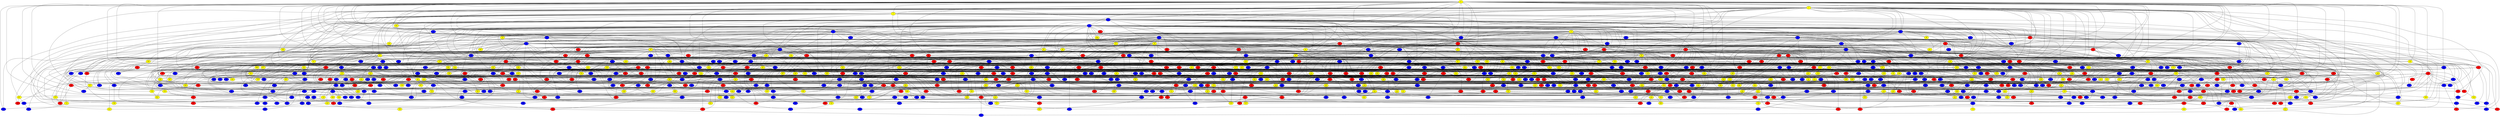 graph {
0 [style = filled fillcolor = yellow];
1 [style = filled fillcolor = yellow];
2 [style = filled fillcolor = yellow];
3 [style = filled fillcolor = blue];
4 [style = filled fillcolor = blue];
5 [style = filled fillcolor = blue];
6 [style = filled fillcolor = yellow];
7 [style = filled fillcolor = blue];
8 [style = filled fillcolor = blue];
9 [style = filled fillcolor = blue];
10 [style = filled fillcolor = yellow];
11 [style = filled fillcolor = blue];
12 [style = filled fillcolor = blue];
13 [style = filled fillcolor = red];
14 [style = filled fillcolor = blue];
15 [style = filled fillcolor = blue];
16 [style = filled fillcolor = yellow];
17 [style = filled fillcolor = yellow];
18 [style = filled fillcolor = blue];
19 [style = filled fillcolor = red];
20 [style = filled fillcolor = blue];
21 [style = filled fillcolor = blue];
22 [style = filled fillcolor = yellow];
23 [style = filled fillcolor = blue];
24 [style = filled fillcolor = red];
25 [style = filled fillcolor = red];
26 [style = filled fillcolor = yellow];
27 [style = filled fillcolor = red];
28 [style = filled fillcolor = yellow];
29 [style = filled fillcolor = yellow];
30 [style = filled fillcolor = blue];
31 [style = filled fillcolor = yellow];
32 [style = filled fillcolor = red];
33 [style = filled fillcolor = red];
34 [style = filled fillcolor = red];
35 [style = filled fillcolor = yellow];
36 [style = filled fillcolor = yellow];
37 [style = filled fillcolor = blue];
38 [style = filled fillcolor = yellow];
39 [style = filled fillcolor = red];
40 [style = filled fillcolor = red];
41 [style = filled fillcolor = red];
42 [style = filled fillcolor = yellow];
43 [style = filled fillcolor = yellow];
44 [style = filled fillcolor = yellow];
45 [style = filled fillcolor = red];
46 [style = filled fillcolor = blue];
47 [style = filled fillcolor = blue];
48 [style = filled fillcolor = yellow];
49 [style = filled fillcolor = blue];
50 [style = filled fillcolor = red];
51 [style = filled fillcolor = yellow];
52 [style = filled fillcolor = blue];
53 [style = filled fillcolor = blue];
54 [style = filled fillcolor = red];
55 [style = filled fillcolor = blue];
56 [style = filled fillcolor = red];
57 [style = filled fillcolor = red];
58 [style = filled fillcolor = yellow];
59 [style = filled fillcolor = blue];
60 [style = filled fillcolor = blue];
61 [style = filled fillcolor = blue];
62 [style = filled fillcolor = blue];
63 [style = filled fillcolor = blue];
64 [style = filled fillcolor = red];
65 [style = filled fillcolor = blue];
66 [style = filled fillcolor = blue];
67 [style = filled fillcolor = red];
68 [style = filled fillcolor = red];
69 [style = filled fillcolor = blue];
70 [style = filled fillcolor = blue];
71 [style = filled fillcolor = red];
72 [style = filled fillcolor = yellow];
73 [style = filled fillcolor = blue];
74 [style = filled fillcolor = blue];
75 [style = filled fillcolor = blue];
76 [style = filled fillcolor = blue];
77 [style = filled fillcolor = red];
78 [style = filled fillcolor = red];
79 [style = filled fillcolor = yellow];
80 [style = filled fillcolor = red];
81 [style = filled fillcolor = yellow];
82 [style = filled fillcolor = yellow];
83 [style = filled fillcolor = yellow];
84 [style = filled fillcolor = yellow];
85 [style = filled fillcolor = red];
86 [style = filled fillcolor = yellow];
87 [style = filled fillcolor = red];
88 [style = filled fillcolor = blue];
89 [style = filled fillcolor = blue];
90 [style = filled fillcolor = blue];
91 [style = filled fillcolor = yellow];
92 [style = filled fillcolor = blue];
93 [style = filled fillcolor = yellow];
94 [style = filled fillcolor = yellow];
95 [style = filled fillcolor = yellow];
96 [style = filled fillcolor = blue];
97 [style = filled fillcolor = blue];
98 [style = filled fillcolor = red];
99 [style = filled fillcolor = blue];
100 [style = filled fillcolor = blue];
101 [style = filled fillcolor = yellow];
102 [style = filled fillcolor = yellow];
103 [style = filled fillcolor = blue];
104 [style = filled fillcolor = red];
105 [style = filled fillcolor = blue];
106 [style = filled fillcolor = yellow];
107 [style = filled fillcolor = red];
108 [style = filled fillcolor = yellow];
109 [style = filled fillcolor = blue];
110 [style = filled fillcolor = red];
111 [style = filled fillcolor = blue];
112 [style = filled fillcolor = blue];
113 [style = filled fillcolor = red];
114 [style = filled fillcolor = red];
115 [style = filled fillcolor = red];
116 [style = filled fillcolor = red];
117 [style = filled fillcolor = red];
118 [style = filled fillcolor = red];
119 [style = filled fillcolor = blue];
120 [style = filled fillcolor = yellow];
121 [style = filled fillcolor = blue];
122 [style = filled fillcolor = red];
123 [style = filled fillcolor = yellow];
124 [style = filled fillcolor = red];
125 [style = filled fillcolor = blue];
126 [style = filled fillcolor = blue];
127 [style = filled fillcolor = blue];
128 [style = filled fillcolor = red];
129 [style = filled fillcolor = yellow];
130 [style = filled fillcolor = yellow];
131 [style = filled fillcolor = yellow];
132 [style = filled fillcolor = red];
133 [style = filled fillcolor = blue];
134 [style = filled fillcolor = yellow];
135 [style = filled fillcolor = blue];
136 [style = filled fillcolor = blue];
137 [style = filled fillcolor = blue];
138 [style = filled fillcolor = blue];
139 [style = filled fillcolor = blue];
140 [style = filled fillcolor = red];
141 [style = filled fillcolor = blue];
142 [style = filled fillcolor = blue];
143 [style = filled fillcolor = red];
144 [style = filled fillcolor = blue];
145 [style = filled fillcolor = red];
146 [style = filled fillcolor = red];
147 [style = filled fillcolor = blue];
148 [style = filled fillcolor = red];
149 [style = filled fillcolor = red];
150 [style = filled fillcolor = yellow];
151 [style = filled fillcolor = blue];
152 [style = filled fillcolor = blue];
153 [style = filled fillcolor = blue];
154 [style = filled fillcolor = red];
155 [style = filled fillcolor = blue];
156 [style = filled fillcolor = yellow];
157 [style = filled fillcolor = red];
158 [style = filled fillcolor = yellow];
159 [style = filled fillcolor = blue];
160 [style = filled fillcolor = blue];
161 [style = filled fillcolor = blue];
162 [style = filled fillcolor = yellow];
163 [style = filled fillcolor = red];
164 [style = filled fillcolor = blue];
165 [style = filled fillcolor = yellow];
166 [style = filled fillcolor = blue];
167 [style = filled fillcolor = blue];
168 [style = filled fillcolor = red];
169 [style = filled fillcolor = yellow];
170 [style = filled fillcolor = blue];
171 [style = filled fillcolor = red];
172 [style = filled fillcolor = yellow];
173 [style = filled fillcolor = red];
174 [style = filled fillcolor = blue];
175 [style = filled fillcolor = red];
176 [style = filled fillcolor = yellow];
177 [style = filled fillcolor = yellow];
178 [style = filled fillcolor = red];
179 [style = filled fillcolor = red];
180 [style = filled fillcolor = red];
181 [style = filled fillcolor = red];
182 [style = filled fillcolor = red];
183 [style = filled fillcolor = blue];
184 [style = filled fillcolor = blue];
185 [style = filled fillcolor = red];
186 [style = filled fillcolor = yellow];
187 [style = filled fillcolor = red];
188 [style = filled fillcolor = blue];
189 [style = filled fillcolor = blue];
190 [style = filled fillcolor = yellow];
191 [style = filled fillcolor = yellow];
192 [style = filled fillcolor = blue];
193 [style = filled fillcolor = red];
194 [style = filled fillcolor = red];
195 [style = filled fillcolor = red];
196 [style = filled fillcolor = blue];
197 [style = filled fillcolor = yellow];
198 [style = filled fillcolor = yellow];
199 [style = filled fillcolor = red];
200 [style = filled fillcolor = blue];
201 [style = filled fillcolor = blue];
202 [style = filled fillcolor = blue];
203 [style = filled fillcolor = yellow];
204 [style = filled fillcolor = yellow];
205 [style = filled fillcolor = red];
206 [style = filled fillcolor = yellow];
207 [style = filled fillcolor = yellow];
208 [style = filled fillcolor = red];
209 [style = filled fillcolor = blue];
210 [style = filled fillcolor = blue];
211 [style = filled fillcolor = red];
212 [style = filled fillcolor = blue];
213 [style = filled fillcolor = yellow];
214 [style = filled fillcolor = blue];
215 [style = filled fillcolor = blue];
216 [style = filled fillcolor = blue];
217 [style = filled fillcolor = red];
218 [style = filled fillcolor = yellow];
219 [style = filled fillcolor = red];
220 [style = filled fillcolor = blue];
221 [style = filled fillcolor = red];
222 [style = filled fillcolor = red];
223 [style = filled fillcolor = yellow];
224 [style = filled fillcolor = blue];
225 [style = filled fillcolor = red];
226 [style = filled fillcolor = blue];
227 [style = filled fillcolor = yellow];
228 [style = filled fillcolor = blue];
229 [style = filled fillcolor = yellow];
230 [style = filled fillcolor = red];
231 [style = filled fillcolor = yellow];
232 [style = filled fillcolor = red];
233 [style = filled fillcolor = blue];
234 [style = filled fillcolor = yellow];
235 [style = filled fillcolor = blue];
236 [style = filled fillcolor = blue];
237 [style = filled fillcolor = red];
238 [style = filled fillcolor = red];
239 [style = filled fillcolor = blue];
240 [style = filled fillcolor = red];
241 [style = filled fillcolor = blue];
242 [style = filled fillcolor = yellow];
243 [style = filled fillcolor = red];
244 [style = filled fillcolor = red];
245 [style = filled fillcolor = blue];
246 [style = filled fillcolor = blue];
247 [style = filled fillcolor = blue];
248 [style = filled fillcolor = red];
249 [style = filled fillcolor = blue];
250 [style = filled fillcolor = blue];
251 [style = filled fillcolor = blue];
252 [style = filled fillcolor = red];
253 [style = filled fillcolor = yellow];
254 [style = filled fillcolor = blue];
255 [style = filled fillcolor = yellow];
256 [style = filled fillcolor = red];
257 [style = filled fillcolor = blue];
258 [style = filled fillcolor = red];
259 [style = filled fillcolor = blue];
260 [style = filled fillcolor = yellow];
261 [style = filled fillcolor = blue];
262 [style = filled fillcolor = red];
263 [style = filled fillcolor = red];
264 [style = filled fillcolor = yellow];
265 [style = filled fillcolor = blue];
266 [style = filled fillcolor = yellow];
267 [style = filled fillcolor = red];
268 [style = filled fillcolor = blue];
269 [style = filled fillcolor = blue];
270 [style = filled fillcolor = yellow];
271 [style = filled fillcolor = blue];
272 [style = filled fillcolor = blue];
273 [style = filled fillcolor = yellow];
274 [style = filled fillcolor = blue];
275 [style = filled fillcolor = blue];
276 [style = filled fillcolor = red];
277 [style = filled fillcolor = blue];
278 [style = filled fillcolor = yellow];
279 [style = filled fillcolor = yellow];
280 [style = filled fillcolor = blue];
281 [style = filled fillcolor = blue];
282 [style = filled fillcolor = red];
283 [style = filled fillcolor = red];
284 [style = filled fillcolor = yellow];
285 [style = filled fillcolor = yellow];
286 [style = filled fillcolor = blue];
287 [style = filled fillcolor = red];
288 [style = filled fillcolor = red];
289 [style = filled fillcolor = blue];
290 [style = filled fillcolor = blue];
291 [style = filled fillcolor = yellow];
292 [style = filled fillcolor = red];
293 [style = filled fillcolor = red];
294 [style = filled fillcolor = yellow];
295 [style = filled fillcolor = yellow];
296 [style = filled fillcolor = red];
297 [style = filled fillcolor = yellow];
298 [style = filled fillcolor = yellow];
299 [style = filled fillcolor = red];
300 [style = filled fillcolor = red];
301 [style = filled fillcolor = blue];
302 [style = filled fillcolor = red];
303 [style = filled fillcolor = yellow];
304 [style = filled fillcolor = blue];
305 [style = filled fillcolor = yellow];
306 [style = filled fillcolor = red];
307 [style = filled fillcolor = yellow];
308 [style = filled fillcolor = red];
309 [style = filled fillcolor = red];
310 [style = filled fillcolor = red];
311 [style = filled fillcolor = red];
312 [style = filled fillcolor = red];
313 [style = filled fillcolor = yellow];
314 [style = filled fillcolor = blue];
315 [style = filled fillcolor = red];
316 [style = filled fillcolor = yellow];
317 [style = filled fillcolor = blue];
318 [style = filled fillcolor = blue];
319 [style = filled fillcolor = yellow];
320 [style = filled fillcolor = blue];
321 [style = filled fillcolor = blue];
322 [style = filled fillcolor = yellow];
323 [style = filled fillcolor = blue];
324 [style = filled fillcolor = yellow];
325 [style = filled fillcolor = blue];
326 [style = filled fillcolor = blue];
327 [style = filled fillcolor = blue];
328 [style = filled fillcolor = blue];
329 [style = filled fillcolor = yellow];
330 [style = filled fillcolor = red];
331 [style = filled fillcolor = blue];
332 [style = filled fillcolor = yellow];
333 [style = filled fillcolor = blue];
334 [style = filled fillcolor = red];
335 [style = filled fillcolor = red];
336 [style = filled fillcolor = blue];
337 [style = filled fillcolor = yellow];
338 [style = filled fillcolor = yellow];
339 [style = filled fillcolor = red];
340 [style = filled fillcolor = red];
341 [style = filled fillcolor = yellow];
342 [style = filled fillcolor = blue];
343 [style = filled fillcolor = red];
344 [style = filled fillcolor = blue];
345 [style = filled fillcolor = blue];
346 [style = filled fillcolor = blue];
347 [style = filled fillcolor = yellow];
348 [style = filled fillcolor = blue];
349 [style = filled fillcolor = red];
350 [style = filled fillcolor = blue];
351 [style = filled fillcolor = red];
352 [style = filled fillcolor = blue];
353 [style = filled fillcolor = blue];
354 [style = filled fillcolor = blue];
355 [style = filled fillcolor = blue];
356 [style = filled fillcolor = blue];
357 [style = filled fillcolor = yellow];
358 [style = filled fillcolor = red];
359 [style = filled fillcolor = yellow];
360 [style = filled fillcolor = blue];
361 [style = filled fillcolor = blue];
362 [style = filled fillcolor = blue];
363 [style = filled fillcolor = blue];
364 [style = filled fillcolor = blue];
365 [style = filled fillcolor = blue];
366 [style = filled fillcolor = yellow];
367 [style = filled fillcolor = yellow];
368 [style = filled fillcolor = blue];
369 [style = filled fillcolor = yellow];
370 [style = filled fillcolor = blue];
371 [style = filled fillcolor = red];
372 [style = filled fillcolor = blue];
373 [style = filled fillcolor = red];
374 [style = filled fillcolor = blue];
375 [style = filled fillcolor = red];
376 [style = filled fillcolor = yellow];
377 [style = filled fillcolor = blue];
378 [style = filled fillcolor = blue];
379 [style = filled fillcolor = yellow];
380 [style = filled fillcolor = red];
381 [style = filled fillcolor = yellow];
382 [style = filled fillcolor = yellow];
383 [style = filled fillcolor = blue];
384 [style = filled fillcolor = red];
385 [style = filled fillcolor = red];
386 [style = filled fillcolor = blue];
387 [style = filled fillcolor = red];
388 [style = filled fillcolor = blue];
389 [style = filled fillcolor = yellow];
390 [style = filled fillcolor = red];
391 [style = filled fillcolor = red];
392 [style = filled fillcolor = yellow];
393 [style = filled fillcolor = blue];
394 [style = filled fillcolor = blue];
395 [style = filled fillcolor = yellow];
396 [style = filled fillcolor = blue];
397 [style = filled fillcolor = red];
398 [style = filled fillcolor = red];
399 [style = filled fillcolor = yellow];
400 [style = filled fillcolor = blue];
401 [style = filled fillcolor = yellow];
402 [style = filled fillcolor = blue];
403 [style = filled fillcolor = red];
404 [style = filled fillcolor = blue];
405 [style = filled fillcolor = blue];
406 [style = filled fillcolor = yellow];
407 [style = filled fillcolor = yellow];
408 [style = filled fillcolor = yellow];
409 [style = filled fillcolor = blue];
410 [style = filled fillcolor = blue];
411 [style = filled fillcolor = red];
412 [style = filled fillcolor = blue];
413 [style = filled fillcolor = red];
414 [style = filled fillcolor = blue];
415 [style = filled fillcolor = red];
416 [style = filled fillcolor = yellow];
417 [style = filled fillcolor = yellow];
418 [style = filled fillcolor = blue];
419 [style = filled fillcolor = yellow];
420 [style = filled fillcolor = red];
421 [style = filled fillcolor = red];
422 [style = filled fillcolor = blue];
423 [style = filled fillcolor = yellow];
424 [style = filled fillcolor = blue];
425 [style = filled fillcolor = red];
426 [style = filled fillcolor = red];
427 [style = filled fillcolor = red];
428 [style = filled fillcolor = yellow];
429 [style = filled fillcolor = yellow];
430 [style = filled fillcolor = red];
431 [style = filled fillcolor = blue];
432 [style = filled fillcolor = red];
433 [style = filled fillcolor = yellow];
434 [style = filled fillcolor = yellow];
435 [style = filled fillcolor = red];
436 [style = filled fillcolor = yellow];
437 [style = filled fillcolor = red];
438 [style = filled fillcolor = red];
439 [style = filled fillcolor = blue];
440 [style = filled fillcolor = red];
441 [style = filled fillcolor = blue];
442 [style = filled fillcolor = blue];
443 [style = filled fillcolor = yellow];
444 [style = filled fillcolor = blue];
445 [style = filled fillcolor = blue];
446 [style = filled fillcolor = red];
447 [style = filled fillcolor = yellow];
448 [style = filled fillcolor = blue];
449 [style = filled fillcolor = yellow];
450 [style = filled fillcolor = blue];
451 [style = filled fillcolor = blue];
452 [style = filled fillcolor = red];
453 [style = filled fillcolor = blue];
454 [style = filled fillcolor = blue];
455 [style = filled fillcolor = blue];
456 [style = filled fillcolor = blue];
457 [style = filled fillcolor = blue];
458 [style = filled fillcolor = blue];
459 [style = filled fillcolor = blue];
460 [style = filled fillcolor = blue];
461 [style = filled fillcolor = blue];
462 [style = filled fillcolor = blue];
463 [style = filled fillcolor = red];
464 [style = filled fillcolor = red];
465 [style = filled fillcolor = blue];
466 [style = filled fillcolor = yellow];
467 [style = filled fillcolor = blue];
468 [style = filled fillcolor = red];
469 [style = filled fillcolor = yellow];
470 [style = filled fillcolor = yellow];
471 [style = filled fillcolor = red];
472 [style = filled fillcolor = blue];
473 [style = filled fillcolor = red];
474 [style = filled fillcolor = yellow];
475 [style = filled fillcolor = yellow];
476 [style = filled fillcolor = blue];
477 [style = filled fillcolor = blue];
478 [style = filled fillcolor = yellow];
479 [style = filled fillcolor = blue];
480 [style = filled fillcolor = yellow];
481 [style = filled fillcolor = blue];
482 [style = filled fillcolor = blue];
483 [style = filled fillcolor = blue];
484 [style = filled fillcolor = red];
485 [style = filled fillcolor = red];
486 [style = filled fillcolor = yellow];
487 [style = filled fillcolor = blue];
488 [style = filled fillcolor = yellow];
489 [style = filled fillcolor = red];
490 [style = filled fillcolor = red];
491 [style = filled fillcolor = red];
492 [style = filled fillcolor = yellow];
493 [style = filled fillcolor = yellow];
494 [style = filled fillcolor = red];
495 [style = filled fillcolor = blue];
496 [style = filled fillcolor = blue];
497 [style = filled fillcolor = red];
498 [style = filled fillcolor = yellow];
499 [style = filled fillcolor = blue];
500 [style = filled fillcolor = yellow];
501 [style = filled fillcolor = blue];
502 [style = filled fillcolor = blue];
503 [style = filled fillcolor = blue];
504 [style = filled fillcolor = blue];
505 [style = filled fillcolor = blue];
506 [style = filled fillcolor = blue];
507 [style = filled fillcolor = blue];
508 [style = filled fillcolor = red];
509 [style = filled fillcolor = yellow];
510 [style = filled fillcolor = yellow];
511 [style = filled fillcolor = red];
512 [style = filled fillcolor = red];
513 [style = filled fillcolor = yellow];
514 [style = filled fillcolor = blue];
515 [style = filled fillcolor = red];
516 [style = filled fillcolor = blue];
517 [style = filled fillcolor = blue];
518 [style = filled fillcolor = blue];
519 [style = filled fillcolor = red];
520 [style = filled fillcolor = blue];
521 [style = filled fillcolor = red];
522 [style = filled fillcolor = yellow];
523 [style = filled fillcolor = blue];
524 [style = filled fillcolor = red];
525 [style = filled fillcolor = blue];
526 [style = filled fillcolor = red];
527 [style = filled fillcolor = blue];
528 [style = filled fillcolor = red];
529 [style = filled fillcolor = blue];
530 [style = filled fillcolor = red];
531 [style = filled fillcolor = blue];
532 [style = filled fillcolor = yellow];
533 [style = filled fillcolor = red];
534 [style = filled fillcolor = blue];
535 [style = filled fillcolor = red];
536 [style = filled fillcolor = yellow];
537 [style = filled fillcolor = blue];
538 [style = filled fillcolor = yellow];
539 [style = filled fillcolor = blue];
540 [style = filled fillcolor = blue];
541 [style = filled fillcolor = blue];
542 [style = filled fillcolor = blue];
543 [style = filled fillcolor = yellow];
544 [style = filled fillcolor = blue];
545 [style = filled fillcolor = yellow];
546 [style = filled fillcolor = blue];
547 [style = filled fillcolor = yellow];
548 [style = filled fillcolor = blue];
549 [style = filled fillcolor = blue];
550 [style = filled fillcolor = blue];
551 [style = filled fillcolor = blue];
552 [style = filled fillcolor = blue];
553 [style = filled fillcolor = blue];
554 [style = filled fillcolor = yellow];
555 [style = filled fillcolor = yellow];
556 [style = filled fillcolor = blue];
557 [style = filled fillcolor = blue];
558 [style = filled fillcolor = yellow];
559 [style = filled fillcolor = blue];
560 [style = filled fillcolor = blue];
561 [style = filled fillcolor = yellow];
562 [style = filled fillcolor = blue];
563 [style = filled fillcolor = blue];
564 [style = filled fillcolor = blue];
565 [style = filled fillcolor = blue];
566 [style = filled fillcolor = red];
567 [style = filled fillcolor = blue];
568 [style = filled fillcolor = blue];
569 [style = filled fillcolor = yellow];
570 [style = filled fillcolor = yellow];
571 [style = filled fillcolor = red];
572 [style = filled fillcolor = blue];
573 [style = filled fillcolor = yellow];
574 [style = filled fillcolor = blue];
575 [style = filled fillcolor = blue];
576 [style = filled fillcolor = red];
577 [style = filled fillcolor = blue];
578 [style = filled fillcolor = yellow];
579 [style = filled fillcolor = blue];
580 [style = filled fillcolor = yellow];
581 [style = filled fillcolor = red];
582 [style = filled fillcolor = yellow];
583 [style = filled fillcolor = yellow];
584 [style = filled fillcolor = yellow];
585 [style = filled fillcolor = yellow];
586 [style = filled fillcolor = blue];
587 [style = filled fillcolor = blue];
588 [style = filled fillcolor = blue];
589 [style = filled fillcolor = yellow];
590 [style = filled fillcolor = yellow];
591 [style = filled fillcolor = blue];
592 [style = filled fillcolor = blue];
593 [style = filled fillcolor = yellow];
594 [style = filled fillcolor = red];
595 [style = filled fillcolor = blue];
596 [style = filled fillcolor = blue];
597 [style = filled fillcolor = blue];
598 [style = filled fillcolor = blue];
599 [style = filled fillcolor = yellow];
600 [style = filled fillcolor = yellow];
601 [style = filled fillcolor = blue];
602 [style = filled fillcolor = yellow];
603 [style = filled fillcolor = red];
604 [style = filled fillcolor = red];
605 [style = filled fillcolor = yellow];
606 [style = filled fillcolor = yellow];
607 [style = filled fillcolor = blue];
608 [style = filled fillcolor = red];
609 [style = filled fillcolor = yellow];
610 [style = filled fillcolor = blue];
611 [style = filled fillcolor = blue];
612 [style = filled fillcolor = red];
613 [style = filled fillcolor = red];
614 [style = filled fillcolor = yellow];
615 [style = filled fillcolor = yellow];
616 [style = filled fillcolor = red];
617 [style = filled fillcolor = red];
618 [style = filled fillcolor = blue];
619 [style = filled fillcolor = yellow];
620 [style = filled fillcolor = blue];
621 [style = filled fillcolor = yellow];
622 [style = filled fillcolor = yellow];
623 [style = filled fillcolor = blue];
624 [style = filled fillcolor = blue];
625 [style = filled fillcolor = blue];
626 [style = filled fillcolor = blue];
627 [style = filled fillcolor = red];
628 [style = filled fillcolor = blue];
629 [style = filled fillcolor = red];
630 [style = filled fillcolor = blue];
631 [style = filled fillcolor = blue];
632 [style = filled fillcolor = red];
633 [style = filled fillcolor = blue];
634 [style = filled fillcolor = blue];
635 [style = filled fillcolor = yellow];
636 [style = filled fillcolor = blue];
637 [style = filled fillcolor = red];
638 [style = filled fillcolor = blue];
639 [style = filled fillcolor = yellow];
640 [style = filled fillcolor = blue];
641 [style = filled fillcolor = blue];
642 [style = filled fillcolor = blue];
643 [style = filled fillcolor = yellow];
644 [style = filled fillcolor = yellow];
645 [style = filled fillcolor = blue];
646 [style = filled fillcolor = yellow];
647 [style = filled fillcolor = blue];
648 [style = filled fillcolor = blue];
649 [style = filled fillcolor = red];
650 [style = filled fillcolor = blue];
651 [style = filled fillcolor = blue];
652 [style = filled fillcolor = blue];
653 [style = filled fillcolor = blue];
654 [style = filled fillcolor = blue];
655 [style = filled fillcolor = blue];
656 [style = filled fillcolor = red];
657 [style = filled fillcolor = yellow];
658 [style = filled fillcolor = blue];
659 [style = filled fillcolor = yellow];
660 [style = filled fillcolor = blue];
661 [style = filled fillcolor = red];
662 [style = filled fillcolor = red];
663 [style = filled fillcolor = blue];
664 [style = filled fillcolor = yellow];
665 [style = filled fillcolor = red];
666 [style = filled fillcolor = red];
667 [style = filled fillcolor = red];
668 [style = filled fillcolor = blue];
669 [style = filled fillcolor = blue];
670 [style = filled fillcolor = blue];
671 [style = filled fillcolor = red];
672 [style = filled fillcolor = blue];
673 [style = filled fillcolor = red];
674 [style = filled fillcolor = blue];
675 [style = filled fillcolor = blue];
676 [style = filled fillcolor = red];
677 [style = filled fillcolor = yellow];
678 [style = filled fillcolor = blue];
679 [style = filled fillcolor = yellow];
680 [style = filled fillcolor = yellow];
681 [style = filled fillcolor = blue];
682 [style = filled fillcolor = yellow];
683 [style = filled fillcolor = blue];
684 [style = filled fillcolor = blue];
685 [style = filled fillcolor = blue];
686 [style = filled fillcolor = red];
687 [style = filled fillcolor = blue];
688 [style = filled fillcolor = blue];
689 [style = filled fillcolor = blue];
690 [style = filled fillcolor = yellow];
691 [style = filled fillcolor = red];
692 [style = filled fillcolor = blue];
693 [style = filled fillcolor = yellow];
694 [style = filled fillcolor = blue];
695 [style = filled fillcolor = blue];
696 [style = filled fillcolor = red];
697 [style = filled fillcolor = yellow];
698 [style = filled fillcolor = red];
699 [style = filled fillcolor = yellow];
700 [style = filled fillcolor = blue];
701 [style = filled fillcolor = red];
702 [style = filled fillcolor = yellow];
703 [style = filled fillcolor = blue];
704 [style = filled fillcolor = yellow];
705 [style = filled fillcolor = red];
706 [style = filled fillcolor = red];
707 [style = filled fillcolor = blue];
708 [style = filled fillcolor = yellow];
709 [style = filled fillcolor = red];
710 [style = filled fillcolor = blue];
711 [style = filled fillcolor = yellow];
712 [style = filled fillcolor = red];
713 [style = filled fillcolor = blue];
714 [style = filled fillcolor = red];
715 [style = filled fillcolor = blue];
716 [style = filled fillcolor = yellow];
717 [style = filled fillcolor = red];
718 [style = filled fillcolor = red];
719 [style = filled fillcolor = yellow];
720 [style = filled fillcolor = blue];
721 [style = filled fillcolor = yellow];
722 [style = filled fillcolor = red];
723 [style = filled fillcolor = blue];
724 [style = filled fillcolor = blue];
725 [style = filled fillcolor = yellow];
726 [style = filled fillcolor = blue];
727 [style = filled fillcolor = red];
728 [style = filled fillcolor = yellow];
729 [style = filled fillcolor = blue];
730 [style = filled fillcolor = red];
731 [style = filled fillcolor = blue];
732 [style = filled fillcolor = blue];
733 [style = filled fillcolor = yellow];
734 [style = filled fillcolor = red];
735 [style = filled fillcolor = blue];
736 [style = filled fillcolor = blue];
737 [style = filled fillcolor = blue];
738 [style = filled fillcolor = blue];
739 [style = filled fillcolor = yellow];
740 [style = filled fillcolor = blue];
741 [style = filled fillcolor = yellow];
742 [style = filled fillcolor = blue];
743 [style = filled fillcolor = yellow];
744 [style = filled fillcolor = blue];
745 [style = filled fillcolor = blue];
746 [style = filled fillcolor = red];
747 [style = filled fillcolor = yellow];
748 [style = filled fillcolor = blue];
749 [style = filled fillcolor = red];
750 [style = filled fillcolor = yellow];
751 [style = filled fillcolor = red];
752 [style = filled fillcolor = red];
753 [style = filled fillcolor = yellow];
754 [style = filled fillcolor = red];
755 [style = filled fillcolor = blue];
756 [style = filled fillcolor = red];
757 [style = filled fillcolor = yellow];
758 [style = filled fillcolor = blue];
759 [style = filled fillcolor = red];
760 [style = filled fillcolor = red];
761 [style = filled fillcolor = red];
762 [style = filled fillcolor = yellow];
763 [style = filled fillcolor = yellow];
764 [style = filled fillcolor = red];
765 [style = filled fillcolor = blue];
766 [style = filled fillcolor = blue];
767 [style = filled fillcolor = blue];
768 [style = filled fillcolor = blue];
769 [style = filled fillcolor = yellow];
770 [style = filled fillcolor = red];
771 [style = filled fillcolor = yellow];
772 [style = filled fillcolor = yellow];
773 [style = filled fillcolor = blue];
774 [style = filled fillcolor = blue];
775 [style = filled fillcolor = red];
776 [style = filled fillcolor = red];
777 [style = filled fillcolor = blue];
778 [style = filled fillcolor = yellow];
779 [style = filled fillcolor = red];
780 [style = filled fillcolor = red];
781 [style = filled fillcolor = yellow];
782 [style = filled fillcolor = red];
783 [style = filled fillcolor = blue];
784 [style = filled fillcolor = blue];
785 [style = filled fillcolor = red];
786 [style = filled fillcolor = blue];
787 [style = filled fillcolor = yellow];
788 [style = filled fillcolor = blue];
789 [style = filled fillcolor = red];
790 [style = filled fillcolor = blue];
791 [style = filled fillcolor = yellow];
792 [style = filled fillcolor = red];
793 [style = filled fillcolor = blue];
794 [style = filled fillcolor = red];
795 [style = filled fillcolor = red];
796 [style = filled fillcolor = blue];
797 [style = filled fillcolor = yellow];
798 [style = filled fillcolor = blue];
799 [style = filled fillcolor = blue];
800 [style = filled fillcolor = red];
801 [style = filled fillcolor = blue];
802 [style = filled fillcolor = yellow];
803 [style = filled fillcolor = blue];
804 [style = filled fillcolor = blue];
805 [style = filled fillcolor = yellow];
806 [style = filled fillcolor = blue];
807 [style = filled fillcolor = blue];
808 [style = filled fillcolor = blue];
809 [style = filled fillcolor = blue];
810 [style = filled fillcolor = blue];
811 [style = filled fillcolor = yellow];
812 [style = filled fillcolor = yellow];
813 [style = filled fillcolor = blue];
814 [style = filled fillcolor = blue];
815 [style = filled fillcolor = blue];
816 [style = filled fillcolor = red];
817 [style = filled fillcolor = blue];
818 [style = filled fillcolor = blue];
819 [style = filled fillcolor = yellow];
820 [style = filled fillcolor = blue];
821 [style = filled fillcolor = blue];
822 [style = filled fillcolor = yellow];
823 [style = filled fillcolor = red];
824 [style = filled fillcolor = blue];
825 [style = filled fillcolor = yellow];
826 [style = filled fillcolor = red];
827 [style = filled fillcolor = blue];
828 [style = filled fillcolor = yellow];
829 [style = filled fillcolor = blue];
830 [style = filled fillcolor = blue];
831 [style = filled fillcolor = blue];
832 [style = filled fillcolor = red];
833 [style = filled fillcolor = blue];
834 [style = filled fillcolor = red];
835 [style = filled fillcolor = yellow];
836 [style = filled fillcolor = blue];
837 [style = filled fillcolor = blue];
838 [style = filled fillcolor = yellow];
839 [style = filled fillcolor = blue];
840 [style = filled fillcolor = red];
841 [style = filled fillcolor = yellow];
842 [style = filled fillcolor = yellow];
843 [style = filled fillcolor = yellow];
844 [style = filled fillcolor = yellow];
845 [style = filled fillcolor = yellow];
846 [style = filled fillcolor = blue];
847 [style = filled fillcolor = red];
848 [style = filled fillcolor = blue];
849 [style = filled fillcolor = yellow];
0 -- 5;
0 -- 6;
0 -- 8;
0 -- 9;
0 -- 10;
0 -- 18;
0 -- 19;
0 -- 25;
0 -- 27;
0 -- 34;
0 -- 44;
0 -- 45;
0 -- 47;
0 -- 69;
0 -- 70;
0 -- 75;
0 -- 82;
0 -- 84;
0 -- 90;
0 -- 102;
0 -- 122;
0 -- 128;
0 -- 130;
0 -- 136;
0 -- 153;
0 -- 162;
0 -- 184;
0 -- 200;
0 -- 216;
0 -- 238;
0 -- 259;
0 -- 270;
0 -- 4;
0 -- 3;
0 -- 2;
0 -- 1;
0 -- 272;
0 -- 284;
0 -- 286;
0 -- 291;
0 -- 308;
0 -- 314;
0 -- 321;
0 -- 329;
0 -- 330;
0 -- 362;
0 -- 384;
0 -- 405;
0 -- 503;
0 -- 648;
0 -- 656;
0 -- 675;
0 -- 712;
0 -- 715;
1 -- 2;
1 -- 3;
1 -- 4;
1 -- 7;
1 -- 8;
1 -- 11;
1 -- 13;
1 -- 24;
1 -- 34;
1 -- 41;
1 -- 49;
1 -- 52;
1 -- 60;
1 -- 61;
1 -- 74;
1 -- 95;
1 -- 98;
1 -- 104;
1 -- 150;
1 -- 162;
1 -- 163;
1 -- 172;
1 -- 181;
1 -- 186;
1 -- 188;
1 -- 205;
1 -- 207;
1 -- 232;
1 -- 297;
1 -- 346;
1 -- 371;
1 -- 375;
1 -- 387;
1 -- 401;
1 -- 432;
1 -- 465;
1 -- 496;
1 -- 507;
1 -- 515;
1 -- 517;
1 -- 530;
1 -- 537;
1 -- 538;
1 -- 593;
1 -- 612;
1 -- 618;
1 -- 634;
1 -- 684;
1 -- 777;
2 -- 3;
2 -- 6;
2 -- 13;
2 -- 17;
2 -- 20;
2 -- 26;
2 -- 50;
2 -- 51;
2 -- 59;
2 -- 62;
2 -- 81;
2 -- 108;
2 -- 118;
2 -- 131;
2 -- 145;
2 -- 172;
2 -- 205;
2 -- 211;
2 -- 249;
2 -- 251;
2 -- 263;
2 -- 429;
2 -- 667;
2 -- 697;
2 -- 794;
3 -- 4;
3 -- 5;
3 -- 8;
3 -- 9;
3 -- 17;
3 -- 18;
3 -- 28;
3 -- 29;
3 -- 31;
3 -- 32;
3 -- 33;
3 -- 37;
3 -- 39;
3 -- 57;
3 -- 58;
3 -- 72;
3 -- 84;
3 -- 91;
3 -- 113;
3 -- 114;
3 -- 123;
3 -- 126;
3 -- 130;
3 -- 132;
3 -- 140;
3 -- 162;
3 -- 165;
3 -- 169;
3 -- 174;
3 -- 179;
3 -- 189;
3 -- 191;
3 -- 208;
3 -- 209;
3 -- 217;
3 -- 231;
3 -- 320;
3 -- 344;
3 -- 384;
3 -- 433;
3 -- 462;
3 -- 480;
3 -- 679;
3 -- 686;
3 -- 725;
3 -- 729;
3 -- 818;
3 -- 826;
4 -- 5;
4 -- 6;
4 -- 12;
4 -- 14;
4 -- 19;
4 -- 22;
4 -- 25;
4 -- 29;
4 -- 34;
4 -- 36;
4 -- 38;
4 -- 42;
4 -- 60;
4 -- 63;
4 -- 64;
4 -- 65;
4 -- 87;
4 -- 96;
4 -- 99;
4 -- 144;
4 -- 147;
4 -- 161;
4 -- 164;
4 -- 170;
4 -- 186;
4 -- 218;
4 -- 229;
4 -- 232;
4 -- 233;
4 -- 308;
4 -- 310;
4 -- 315;
4 -- 324;
4 -- 331;
4 -- 425;
4 -- 434;
4 -- 492;
4 -- 565;
4 -- 567;
4 -- 599;
4 -- 602;
4 -- 614;
4 -- 620;
4 -- 623;
4 -- 627;
4 -- 646;
4 -- 652;
4 -- 655;
4 -- 664;
4 -- 685;
4 -- 704;
4 -- 709;
4 -- 717;
4 -- 737;
4 -- 750;
4 -- 789;
4 -- 796;
4 -- 811;
4 -- 825;
4 -- 834;
5 -- 7;
5 -- 10;
5 -- 11;
5 -- 16;
5 -- 21;
5 -- 25;
5 -- 46;
5 -- 61;
5 -- 76;
5 -- 100;
5 -- 117;
5 -- 183;
5 -- 246;
5 -- 247;
5 -- 312;
5 -- 398;
5 -- 409;
5 -- 564;
5 -- 594;
5 -- 630;
5 -- 681;
5 -- 721;
5 -- 729;
5 -- 749;
5 -- 751;
6 -- 7;
6 -- 9;
6 -- 10;
6 -- 12;
6 -- 21;
6 -- 22;
6 -- 23;
6 -- 40;
6 -- 41;
6 -- 55;
6 -- 58;
6 -- 73;
6 -- 90;
6 -- 104;
6 -- 108;
6 -- 109;
6 -- 110;
6 -- 126;
6 -- 138;
6 -- 151;
6 -- 193;
6 -- 217;
6 -- 230;
6 -- 234;
6 -- 275;
6 -- 295;
6 -- 537;
6 -- 556;
6 -- 619;
6 -- 646;
6 -- 648;
6 -- 763;
6 -- 766;
6 -- 837;
6 -- 840;
7 -- 15;
7 -- 20;
7 -- 27;
7 -- 37;
7 -- 96;
7 -- 146;
7 -- 199;
7 -- 200;
7 -- 210;
7 -- 264;
7 -- 419;
7 -- 440;
7 -- 581;
7 -- 584;
7 -- 839;
8 -- 11;
8 -- 12;
8 -- 13;
8 -- 14;
8 -- 24;
8 -- 35;
8 -- 36;
8 -- 37;
8 -- 40;
8 -- 48;
8 -- 90;
8 -- 137;
8 -- 158;
8 -- 223;
8 -- 226;
8 -- 253;
8 -- 276;
8 -- 540;
8 -- 549;
8 -- 563;
8 -- 584;
8 -- 648;
9 -- 15;
9 -- 18;
9 -- 73;
9 -- 91;
9 -- 150;
9 -- 171;
9 -- 222;
9 -- 249;
9 -- 305;
9 -- 324;
9 -- 645;
9 -- 674;
9 -- 697;
9 -- 792;
10 -- 15;
10 -- 16;
11 -- 14;
11 -- 20;
11 -- 27;
11 -- 32;
11 -- 48;
11 -- 70;
11 -- 74;
11 -- 85;
11 -- 93;
11 -- 99;
11 -- 107;
11 -- 255;
11 -- 272;
11 -- 311;
11 -- 411;
11 -- 445;
11 -- 608;
11 -- 617;
11 -- 673;
11 -- 757;
11 -- 784;
11 -- 791;
11 -- 818;
12 -- 22;
12 -- 29;
12 -- 35;
12 -- 44;
12 -- 47;
12 -- 53;
12 -- 78;
12 -- 79;
12 -- 83;
12 -- 93;
12 -- 115;
12 -- 135;
12 -- 167;
12 -- 246;
12 -- 258;
12 -- 321;
12 -- 325;
12 -- 358;
12 -- 416;
12 -- 467;
12 -- 501;
12 -- 660;
12 -- 665;
12 -- 687;
13 -- 16;
13 -- 19;
13 -- 42;
13 -- 113;
13 -- 126;
13 -- 161;
13 -- 219;
13 -- 221;
13 -- 231;
13 -- 236;
13 -- 283;
13 -- 550;
13 -- 596;
13 -- 771;
13 -- 782;
13 -- 797;
14 -- 23;
14 -- 39;
14 -- 103;
14 -- 112;
14 -- 265;
14 -- 295;
14 -- 347;
14 -- 429;
14 -- 811;
15 -- 28;
15 -- 35;
15 -- 41;
15 -- 64;
15 -- 77;
15 -- 80;
15 -- 92;
15 -- 139;
15 -- 142;
15 -- 203;
15 -- 299;
15 -- 328;
15 -- 459;
15 -- 472;
15 -- 523;
15 -- 564;
15 -- 586;
15 -- 602;
15 -- 653;
15 -- 675;
15 -- 741;
16 -- 17;
16 -- 28;
16 -- 30;
16 -- 52;
16 -- 56;
16 -- 61;
16 -- 66;
16 -- 68;
16 -- 117;
16 -- 131;
16 -- 132;
16 -- 138;
16 -- 150;
16 -- 166;
16 -- 189;
16 -- 194;
16 -- 200;
16 -- 201;
16 -- 276;
16 -- 283;
16 -- 342;
16 -- 350;
16 -- 357;
16 -- 369;
16 -- 372;
16 -- 435;
16 -- 497;
16 -- 631;
16 -- 688;
16 -- 711;
16 -- 777;
16 -- 789;
16 -- 808;
17 -- 132;
17 -- 204;
17 -- 262;
17 -- 367;
17 -- 411;
17 -- 412;
17 -- 417;
17 -- 460;
17 -- 654;
18 -- 21;
18 -- 38;
18 -- 45;
18 -- 49;
18 -- 80;
18 -- 118;
18 -- 121;
18 -- 170;
18 -- 192;
18 -- 244;
18 -- 253;
18 -- 322;
18 -- 435;
18 -- 447;
18 -- 488;
18 -- 495;
18 -- 553;
19 -- 23;
19 -- 31;
19 -- 82;
19 -- 93;
19 -- 100;
19 -- 102;
19 -- 110;
19 -- 125;
19 -- 167;
19 -- 168;
19 -- 204;
19 -- 241;
19 -- 260;
19 -- 352;
19 -- 440;
19 -- 464;
19 -- 485;
19 -- 498;
19 -- 522;
19 -- 639;
19 -- 713;
19 -- 804;
20 -- 88;
20 -- 115;
20 -- 144;
20 -- 198;
20 -- 340;
20 -- 363;
20 -- 683;
20 -- 751;
20 -- 775;
21 -- 71;
21 -- 95;
21 -- 199;
21 -- 232;
21 -- 397;
21 -- 677;
21 -- 750;
21 -- 849;
22 -- 26;
22 -- 46;
22 -- 112;
22 -- 268;
22 -- 450;
22 -- 509;
23 -- 30;
23 -- 36;
23 -- 39;
23 -- 40;
23 -- 67;
23 -- 73;
23 -- 76;
23 -- 95;
23 -- 156;
23 -- 265;
23 -- 306;
23 -- 326;
23 -- 337;
23 -- 338;
23 -- 377;
23 -- 403;
23 -- 477;
23 -- 493;
23 -- 502;
23 -- 601;
23 -- 706;
23 -- 735;
24 -- 33;
24 -- 80;
24 -- 144;
24 -- 151;
24 -- 237;
24 -- 278;
24 -- 382;
24 -- 451;
24 -- 483;
24 -- 613;
24 -- 624;
24 -- 707;
24 -- 718;
24 -- 833;
25 -- 26;
25 -- 51;
25 -- 55;
25 -- 85;
25 -- 91;
25 -- 114;
25 -- 125;
25 -- 131;
25 -- 168;
25 -- 174;
25 -- 175;
25 -- 187;
25 -- 228;
25 -- 306;
25 -- 314;
25 -- 344;
25 -- 368;
25 -- 420;
25 -- 541;
25 -- 647;
25 -- 661;
25 -- 739;
25 -- 754;
25 -- 763;
25 -- 828;
26 -- 47;
26 -- 98;
26 -- 779;
27 -- 38;
27 -- 43;
27 -- 55;
27 -- 89;
27 -- 114;
27 -- 151;
27 -- 157;
27 -- 189;
27 -- 190;
27 -- 220;
27 -- 240;
27 -- 294;
27 -- 342;
27 -- 374;
27 -- 408;
27 -- 509;
28 -- 43;
28 -- 51;
28 -- 57;
28 -- 59;
28 -- 174;
28 -- 194;
28 -- 209;
28 -- 235;
28 -- 349;
28 -- 422;
28 -- 463;
28 -- 467;
28 -- 527;
28 -- 642;
28 -- 793;
28 -- 800;
28 -- 814;
28 -- 821;
29 -- 31;
29 -- 32;
29 -- 33;
29 -- 63;
29 -- 68;
29 -- 78;
29 -- 88;
29 -- 127;
29 -- 152;
29 -- 154;
29 -- 179;
29 -- 219;
29 -- 248;
29 -- 260;
29 -- 303;
29 -- 333;
29 -- 397;
29 -- 438;
29 -- 533;
29 -- 678;
29 -- 822;
29 -- 834;
30 -- 53;
30 -- 277;
30 -- 551;
31 -- 67;
31 -- 182;
31 -- 222;
31 -- 273;
31 -- 289;
31 -- 325;
31 -- 486;
32 -- 72;
32 -- 107;
32 -- 134;
32 -- 149;
32 -- 177;
32 -- 430;
32 -- 491;
32 -- 606;
32 -- 713;
32 -- 724;
32 -- 749;
33 -- 42;
33 -- 48;
33 -- 57;
33 -- 78;
33 -- 129;
33 -- 198;
33 -- 312;
33 -- 439;
33 -- 673;
33 -- 755;
33 -- 812;
34 -- 46;
34 -- 56;
34 -- 101;
34 -- 135;
34 -- 160;
34 -- 453;
34 -- 637;
35 -- 68;
35 -- 77;
35 -- 108;
35 -- 121;
35 -- 127;
35 -- 256;
35 -- 340;
35 -- 484;
36 -- 45;
36 -- 50;
36 -- 81;
36 -- 86;
36 -- 105;
36 -- 136;
36 -- 269;
36 -- 322;
36 -- 336;
36 -- 344;
36 -- 535;
36 -- 629;
36 -- 673;
36 -- 835;
36 -- 840;
37 -- 54;
37 -- 185;
37 -- 281;
37 -- 444;
37 -- 536;
37 -- 570;
38 -- 60;
38 -- 348;
39 -- 49;
39 -- 53;
39 -- 101;
39 -- 140;
39 -- 157;
39 -- 225;
39 -- 238;
39 -- 389;
39 -- 390;
39 -- 625;
39 -- 710;
39 -- 770;
39 -- 847;
40 -- 65;
40 -- 230;
40 -- 426;
40 -- 818;
41 -- 54;
41 -- 120;
41 -- 203;
41 -- 221;
41 -- 227;
41 -- 263;
41 -- 398;
41 -- 436;
41 -- 722;
41 -- 793;
41 -- 828;
42 -- 43;
42 -- 122;
42 -- 124;
42 -- 201;
42 -- 335;
42 -- 360;
42 -- 453;
42 -- 583;
42 -- 635;
42 -- 656;
42 -- 696;
42 -- 761;
42 -- 828;
43 -- 52;
43 -- 288;
43 -- 347;
43 -- 424;
43 -- 693;
43 -- 699;
44 -- 84;
44 -- 418;
44 -- 616;
45 -- 87;
45 -- 103;
45 -- 360;
45 -- 617;
45 -- 638;
46 -- 50;
46 -- 318;
46 -- 346;
46 -- 798;
46 -- 805;
47 -- 63;
47 -- 79;
47 -- 97;
47 -- 125;
47 -- 147;
47 -- 195;
47 -- 335;
47 -- 461;
47 -- 464;
47 -- 611;
47 -- 781;
48 -- 56;
48 -- 75;
48 -- 183;
48 -- 196;
48 -- 353;
48 -- 370;
48 -- 386;
48 -- 465;
48 -- 554;
48 -- 676;
49 -- 75;
49 -- 76;
49 -- 111;
49 -- 193;
49 -- 207;
49 -- 244;
49 -- 307;
49 -- 638;
50 -- 97;
50 -- 160;
50 -- 190;
50 -- 197;
50 -- 227;
50 -- 267;
50 -- 279;
50 -- 327;
50 -- 351;
50 -- 413;
50 -- 489;
50 -- 841;
52 -- 66;
52 -- 79;
52 -- 83;
52 -- 136;
52 -- 155;
52 -- 220;
52 -- 347;
52 -- 663;
52 -- 671;
52 -- 744;
52 -- 789;
53 -- 180;
53 -- 184;
53 -- 282;
54 -- 64;
54 -- 65;
54 -- 82;
54 -- 106;
54 -- 116;
54 -- 166;
54 -- 236;
54 -- 258;
54 -- 265;
54 -- 266;
54 -- 389;
54 -- 606;
54 -- 630;
55 -- 242;
55 -- 302;
55 -- 338;
57 -- 99;
57 -- 178;
57 -- 191;
57 -- 364;
57 -- 710;
57 -- 771;
57 -- 845;
58 -- 181;
59 -- 86;
59 -- 173;
59 -- 489;
59 -- 518;
59 -- 557;
60 -- 71;
60 -- 257;
60 -- 269;
60 -- 337;
60 -- 446;
60 -- 505;
60 -- 522;
60 -- 620;
60 -- 778;
61 -- 62;
61 -- 89;
61 -- 209;
61 -- 266;
61 -- 294;
61 -- 560;
61 -- 689;
62 -- 147;
62 -- 237;
62 -- 404;
62 -- 440;
62 -- 489;
62 -- 514;
62 -- 517;
62 -- 605;
62 -- 714;
63 -- 172;
63 -- 182;
63 -- 454;
63 -- 598;
63 -- 743;
63 -- 786;
63 -- 801;
64 -- 94;
64 -- 109;
64 -- 124;
64 -- 141;
64 -- 224;
64 -- 309;
64 -- 437;
64 -- 545;
64 -- 587;
64 -- 727;
65 -- 71;
65 -- 87;
65 -- 117;
65 -- 163;
65 -- 214;
65 -- 242;
65 -- 255;
65 -- 267;
65 -- 287;
65 -- 322;
65 -- 377;
65 -- 394;
65 -- 404;
65 -- 621;
66 -- 316;
66 -- 390;
66 -- 430;
66 -- 757;
67 -- 106;
67 -- 142;
67 -- 185;
67 -- 204;
67 -- 206;
67 -- 228;
67 -- 540;
67 -- 637;
67 -- 726;
68 -- 69;
68 -- 77;
68 -- 203;
68 -- 268;
68 -- 269;
68 -- 350;
68 -- 653;
68 -- 654;
68 -- 664;
68 -- 677;
68 -- 792;
68 -- 839;
69 -- 120;
69 -- 247;
69 -- 264;
69 -- 373;
70 -- 129;
70 -- 153;
70 -- 285;
70 -- 577;
70 -- 699;
71 -- 149;
71 -- 164;
71 -- 192;
71 -- 233;
71 -- 317;
71 -- 513;
71 -- 519;
71 -- 544;
72 -- 92;
72 -- 97;
72 -- 165;
72 -- 188;
72 -- 270;
72 -- 307;
72 -- 637;
72 -- 659;
73 -- 571;
74 -- 352;
74 -- 421;
74 -- 529;
74 -- 618;
75 -- 102;
75 -- 183;
75 -- 186;
76 -- 326;
76 -- 516;
76 -- 547;
76 -- 620;
76 -- 816;
77 -- 83;
77 -- 153;
77 -- 392;
77 -- 414;
78 -- 94;
78 -- 116;
78 -- 148;
78 -- 212;
78 -- 280;
78 -- 299;
78 -- 470;
78 -- 707;
79 -- 143;
79 -- 410;
81 -- 171;
81 -- 579;
81 -- 611;
82 -- 92;
82 -- 122;
82 -- 164;
82 -- 216;
82 -- 228;
82 -- 243;
82 -- 249;
82 -- 271;
82 -- 333;
82 -- 349;
82 -- 359;
82 -- 383;
82 -- 528;
82 -- 582;
82 -- 634;
83 -- 101;
83 -- 152;
83 -- 159;
83 -- 238;
83 -- 372;
83 -- 416;
83 -- 582;
84 -- 415;
84 -- 479;
84 -- 742;
84 -- 846;
85 -- 103;
85 -- 104;
85 -- 199;
85 -- 330;
85 -- 413;
85 -- 618;
85 -- 740;
85 -- 759;
85 -- 785;
86 -- 384;
86 -- 701;
86 -- 733;
87 -- 141;
87 -- 201;
87 -- 208;
87 -- 229;
87 -- 261;
87 -- 325;
87 -- 370;
87 -- 430;
87 -- 447;
87 -- 452;
87 -- 482;
87 -- 587;
87 -- 633;
87 -- 689;
87 -- 725;
88 -- 140;
88 -- 170;
88 -- 173;
88 -- 332;
88 -- 378;
88 -- 387;
88 -- 405;
88 -- 459;
88 -- 466;
88 -- 468;
88 -- 681;
88 -- 795;
88 -- 824;
89 -- 142;
89 -- 396;
89 -- 407;
89 -- 443;
89 -- 578;
89 -- 717;
89 -- 845;
90 -- 177;
90 -- 303;
91 -- 315;
91 -- 444;
91 -- 633;
91 -- 695;
91 -- 783;
92 -- 107;
92 -- 123;
92 -- 127;
92 -- 215;
92 -- 450;
92 -- 505;
92 -- 685;
92 -- 702;
92 -- 783;
93 -- 152;
93 -- 769;
94 -- 119;
94 -- 244;
94 -- 348;
94 -- 356;
94 -- 378;
94 -- 507;
94 -- 683;
95 -- 254;
95 -- 274;
95 -- 466;
95 -- 558;
95 -- 716;
95 -- 802;
96 -- 320;
97 -- 306;
97 -- 361;
97 -- 784;
98 -- 116;
98 -- 214;
98 -- 219;
98 -- 224;
98 -- 239;
98 -- 304;
98 -- 393;
98 -- 466;
98 -- 516;
98 -- 663;
99 -- 694;
100 -- 165;
100 -- 167;
100 -- 367;
100 -- 390;
100 -- 396;
100 -- 519;
100 -- 779;
101 -- 155;
101 -- 481;
101 -- 501;
101 -- 572;
102 -- 139;
102 -- 523;
102 -- 540;
102 -- 692;
103 -- 257;
103 -- 385;
103 -- 445;
103 -- 593;
103 -- 612;
103 -- 776;
104 -- 549;
105 -- 192;
105 -- 215;
105 -- 282;
105 -- 293;
105 -- 342;
105 -- 420;
106 -- 111;
106 -- 173;
106 -- 403;
107 -- 145;
107 -- 284;
107 -- 410;
107 -- 556;
108 -- 339;
108 -- 354;
109 -- 169;
109 -- 353;
109 -- 498;
110 -- 212;
111 -- 119;
111 -- 185;
111 -- 246;
111 -- 366;
111 -- 379;
111 -- 380;
111 -- 597;
111 -- 758;
112 -- 645;
113 -- 137;
113 -- 291;
113 -- 652;
113 -- 732;
115 -- 188;
116 -- 130;
116 -- 154;
116 -- 178;
116 -- 301;
116 -- 628;
116 -- 738;
117 -- 124;
117 -- 138;
117 -- 287;
117 -- 454;
117 -- 668;
117 -- 674;
118 -- 198;
118 -- 245;
118 -- 312;
118 -- 451;
118 -- 604;
120 -- 393;
121 -- 134;
121 -- 180;
121 -- 251;
121 -- 323;
121 -- 556;
121 -- 699;
122 -- 225;
122 -- 565;
122 -- 609;
122 -- 684;
122 -- 714;
123 -- 139;
123 -- 413;
123 -- 585;
124 -- 145;
124 -- 149;
124 -- 196;
124 -- 514;
125 -- 156;
125 -- 210;
125 -- 218;
125 -- 280;
125 -- 479;
125 -- 560;
125 -- 569;
125 -- 725;
126 -- 135;
126 -- 212;
126 -- 376;
126 -- 506;
126 -- 726;
126 -- 834;
127 -- 179;
127 -- 235;
127 -- 250;
127 -- 276;
127 -- 277;
127 -- 553;
128 -- 206;
128 -- 211;
128 -- 226;
128 -- 290;
128 -- 328;
128 -- 375;
128 -- 394;
128 -- 424;
128 -- 550;
128 -- 640;
128 -- 740;
129 -- 197;
129 -- 243;
129 -- 264;
129 -- 320;
129 -- 388;
129 -- 419;
129 -- 639;
129 -- 723;
130 -- 207;
130 -- 296;
130 -- 313;
130 -- 409;
130 -- 810;
131 -- 178;
131 -- 259;
131 -- 389;
131 -- 446;
131 -- 585;
131 -- 692;
131 -- 738;
131 -- 746;
131 -- 831;
131 -- 848;
132 -- 351;
133 -- 134;
133 -- 161;
133 -- 296;
133 -- 456;
133 -- 583;
133 -- 591;
133 -- 599;
133 -- 650;
134 -- 251;
134 -- 263;
134 -- 296;
134 -- 340;
134 -- 401;
134 -- 482;
134 -- 587;
134 -- 605;
134 -- 621;
134 -- 765;
135 -- 146;
136 -- 252;
136 -- 317;
136 -- 328;
136 -- 418;
136 -- 445;
136 -- 562;
136 -- 730;
137 -- 148;
137 -- 213;
137 -- 247;
137 -- 318;
137 -- 432;
137 -- 494;
137 -- 641;
138 -- 146;
138 -- 175;
138 -- 195;
138 -- 262;
138 -- 353;
138 -- 363;
138 -- 649;
138 -- 738;
139 -- 810;
140 -- 235;
140 -- 592;
141 -- 302;
141 -- 528;
141 -- 715;
141 -- 838;
142 -- 233;
142 -- 286;
142 -- 293;
142 -- 329;
142 -- 355;
142 -- 438;
142 -- 474;
142 -- 513;
142 -- 586;
142 -- 813;
142 -- 826;
143 -- 148;
143 -- 163;
143 -- 166;
143 -- 176;
143 -- 240;
143 -- 406;
143 -- 449;
143 -- 460;
143 -- 531;
144 -- 544;
144 -- 566;
144 -- 720;
144 -- 758;
144 -- 778;
146 -- 548;
147 -- 205;
147 -- 470;
148 -- 277;
148 -- 298;
148 -- 436;
148 -- 559;
150 -- 154;
150 -- 256;
150 -- 345;
150 -- 481;
150 -- 563;
151 -- 157;
151 -- 501;
151 -- 760;
151 -- 806;
152 -- 216;
152 -- 218;
152 -- 559;
152 -- 821;
153 -- 520;
153 -- 525;
153 -- 533;
154 -- 187;
154 -- 250;
154 -- 315;
154 -- 450;
154 -- 468;
154 -- 471;
154 -- 558;
154 -- 665;
154 -- 783;
155 -- 214;
155 -- 303;
155 -- 615;
156 -- 223;
157 -- 307;
157 -- 355;
157 -- 360;
157 -- 740;
158 -- 423;
158 -- 460;
158 -- 475;
158 -- 526;
158 -- 548;
158 -- 568;
158 -- 600;
158 -- 641;
158 -- 802;
159 -- 168;
159 -- 292;
159 -- 299;
159 -- 357;
159 -- 680;
159 -- 765;
160 -- 223;
160 -- 365;
160 -- 380;
160 -- 428;
160 -- 838;
161 -- 175;
161 -- 234;
161 -- 362;
161 -- 408;
161 -- 524;
161 -- 581;
161 -- 596;
161 -- 704;
162 -- 419;
162 -- 453;
162 -- 830;
163 -- 555;
164 -- 187;
164 -- 210;
164 -- 236;
164 -- 239;
164 -- 401;
164 -- 705;
164 -- 723;
165 -- 245;
165 -- 798;
166 -- 176;
166 -- 224;
166 -- 285;
166 -- 288;
166 -- 338;
166 -- 442;
167 -- 414;
167 -- 719;
168 -- 193;
168 -- 711;
169 -- 289;
169 -- 512;
169 -- 557;
169 -- 559;
170 -- 254;
170 -- 568;
171 -- 458;
171 -- 638;
171 -- 659;
172 -- 309;
172 -- 436;
172 -- 774;
173 -- 273;
173 -- 274;
173 -- 362;
173 -- 368;
173 -- 406;
173 -- 488;
173 -- 786;
173 -- 799;
173 -- 821;
175 -- 323;
175 -- 439;
176 -- 206;
176 -- 231;
176 -- 516;
176 -- 601;
176 -- 721;
177 -- 292;
177 -- 374;
177 -- 407;
177 -- 552;
177 -- 757;
178 -- 217;
178 -- 382;
180 -- 191;
180 -- 226;
180 -- 425;
180 -- 584;
180 -- 655;
180 -- 693;
181 -- 213;
181 -- 283;
181 -- 323;
181 -- 471;
181 -- 735;
181 -- 808;
182 -- 202;
182 -- 241;
182 -- 242;
182 -- 248;
182 -- 434;
182 -- 463;
182 -- 827;
183 -- 213;
184 -- 701;
185 -- 190;
186 -- 250;
186 -- 635;
186 -- 724;
187 -- 271;
188 -- 309;
190 -- 286;
190 -- 465;
190 -- 678;
190 -- 720;
190 -- 830;
191 -- 355;
191 -- 427;
191 -- 447;
191 -- 761;
192 -- 257;
192 -- 684;
193 -- 726;
193 -- 804;
194 -- 302;
194 -- 449;
194 -- 526;
195 -- 609;
195 -- 819;
196 -- 506;
196 -- 547;
196 -- 550;
196 -- 560;
197 -- 255;
197 -- 327;
197 -- 577;
197 -- 702;
198 -- 221;
198 -- 343;
198 -- 379;
198 -- 522;
199 -- 521;
200 -- 279;
200 -- 499;
200 -- 727;
201 -- 305;
201 -- 332;
201 -- 345;
201 -- 437;
201 -- 666;
202 -- 254;
202 -- 604;
203 -- 519;
203 -- 588;
203 -- 617;
203 -- 739;
203 -- 791;
204 -- 273;
204 -- 359;
204 -- 538;
204 -- 564;
204 -- 589;
204 -- 833;
205 -- 281;
206 -- 652;
207 -- 539;
208 -- 393;
208 -- 433;
208 -- 488;
208 -- 505;
210 -- 220;
210 -- 284;
211 -- 766;
212 -- 262;
213 -- 314;
213 -- 722;
214 -- 300;
214 -- 640;
216 -- 397;
216 -- 442;
216 -- 532;
217 -- 261;
217 -- 331;
217 -- 349;
217 -- 457;
217 -- 547;
218 -- 241;
218 -- 354;
218 -- 394;
218 -- 575;
218 -- 589;
218 -- 610;
218 -- 616;
218 -- 650;
218 -- 752;
218 -- 788;
219 -- 258;
219 -- 301;
219 -- 361;
219 -- 837;
220 -- 411;
220 -- 426;
220 -- 719;
221 -- 575;
221 -- 736;
222 -- 459;
223 -- 381;
224 -- 259;
224 -- 400;
224 -- 670;
224 -- 715;
225 -- 253;
225 -- 406;
226 -- 616;
226 -- 671;
227 -- 248;
227 -- 469;
227 -- 610;
228 -- 428;
229 -- 300;
229 -- 382;
229 -- 422;
229 -- 455;
229 -- 536;
230 -- 531;
231 -- 504;
231 -- 631;
231 -- 701;
232 -- 301;
232 -- 305;
232 -- 657;
232 -- 764;
233 -- 753;
234 -- 260;
234 -- 385;
234 -- 449;
234 -- 808;
235 -- 304;
235 -- 311;
235 -- 354;
235 -- 515;
235 -- 517;
235 -- 573;
235 -- 698;
235 -- 747;
235 -- 787;
235 -- 815;
236 -- 484;
237 -- 288;
237 -- 443;
237 -- 473;
237 -- 500;
237 -- 805;
239 -- 335;
239 -- 377;
239 -- 400;
239 -- 451;
239 -- 482;
239 -- 487;
239 -- 507;
240 -- 361;
240 -- 469;
240 -- 486;
240 -- 585;
240 -- 806;
241 -- 310;
241 -- 473;
242 -- 308;
242 -- 388;
242 -- 508;
242 -- 769;
242 -- 797;
242 -- 803;
244 -- 364;
244 -- 431;
244 -- 746;
245 -- 561;
246 -- 333;
246 -- 680;
247 -- 442;
248 -- 278;
248 -- 341;
248 -- 487;
249 -- 428;
249 -- 475;
250 -- 321;
250 -- 366;
250 -- 381;
250 -- 439;
250 -- 542;
250 -- 543;
250 -- 770;
250 -- 825;
251 -- 313;
251 -- 579;
251 -- 668;
251 -- 739;
252 -- 553;
253 -- 261;
253 -- 268;
253 -- 290;
253 -- 316;
253 -- 462;
253 -- 613;
253 -- 763;
253 -- 780;
255 -- 571;
256 -- 326;
256 -- 391;
256 -- 535;
256 -- 563;
256 -- 827;
257 -- 642;
258 -- 398;
258 -- 423;
258 -- 570;
258 -- 590;
258 -- 625;
258 -- 716;
258 -- 728;
258 -- 751;
259 -- 543;
259 -- 706;
259 -- 820;
260 -- 334;
262 -- 267;
262 -- 656;
262 -- 703;
263 -- 426;
264 -- 293;
264 -- 331;
264 -- 387;
264 -- 395;
264 -- 764;
265 -- 386;
265 -- 469;
265 -- 641;
266 -- 604;
266 -- 682;
266 -- 690;
268 -- 612;
268 -- 658;
270 -- 372;
270 -- 760;
270 -- 779;
270 -- 791;
270 -- 817;
271 -- 319;
271 -- 330;
271 -- 606;
272 -- 707;
273 -- 493;
273 -- 520;
273 -- 592;
274 -- 300;
274 -- 544;
275 -- 452;
275 -- 474;
276 -- 371;
276 -- 594;
277 -- 455;
277 -- 697;
277 -- 790;
278 -- 295;
278 -- 399;
278 -- 514;
280 -- 365;
280 -- 601;
280 -- 727;
281 -- 297;
281 -- 399;
281 -- 626;
281 -- 704;
282 -- 318;
282 -- 515;
282 -- 632;
282 -- 660;
283 -- 525;
283 -- 593;
283 -- 756;
285 -- 498;
287 -- 378;
287 -- 840;
288 -- 441;
288 -- 803;
289 -- 499;
289 -- 535;
289 -- 657;
290 -- 404;
290 -- 709;
291 -- 786;
292 -- 374;
293 -- 576;
293 -- 813;
294 -- 669;
295 -- 304;
295 -- 375;
295 -- 403;
295 -- 546;
295 -- 703;
295 -- 741;
295 -- 825;
296 -- 334;
296 -- 592;
296 -- 734;
296 -- 800;
297 -- 574;
299 -- 332;
299 -- 363;
299 -- 480;
299 -- 504;
299 -- 566;
301 -- 310;
301 -- 510;
301 -- 605;
301 -- 760;
301 -- 768;
303 -- 458;
303 -- 551;
303 -- 643;
303 -- 799;
304 -- 391;
305 -- 316;
305 -- 334;
305 -- 490;
305 -- 662;
305 -- 670;
305 -- 682;
305 -- 829;
306 -- 494;
308 -- 383;
308 -- 399;
308 -- 462;
308 -- 512;
309 -- 343;
311 -- 747;
311 -- 756;
312 -- 687;
312 -- 823;
313 -- 431;
313 -- 724;
313 -- 793;
314 -- 319;
314 -- 356;
314 -- 368;
314 -- 448;
314 -- 669;
314 -- 752;
314 -- 767;
315 -- 417;
316 -- 359;
316 -- 438;
316 -- 511;
316 -- 552;
316 -- 691;
317 -- 376;
318 -- 717;
319 -- 572;
319 -- 650;
319 -- 700;
320 -- 358;
320 -- 538;
323 -- 518;
324 -- 708;
325 -- 345;
325 -- 351;
325 -- 781;
326 -- 416;
326 -- 639;
326 -- 662;
326 -- 785;
328 -- 341;
332 -- 405;
334 -- 750;
335 -- 369;
335 -- 433;
335 -- 471;
335 -- 645;
335 -- 681;
335 -- 767;
336 -- 464;
336 -- 545;
336 -- 615;
336 -- 651;
336 -- 700;
336 -- 801;
338 -- 350;
338 -- 530;
338 -- 755;
338 -- 846;
339 -- 495;
340 -- 492;
340 -- 608;
340 -- 794;
341 -- 589;
342 -- 578;
344 -- 388;
345 -- 748;
347 -- 432;
347 -- 531;
347 -- 644;
350 -- 412;
351 -- 643;
352 -- 570;
353 -- 649;
353 -- 660;
354 -- 688;
356 -- 767;
357 -- 376;
357 -- 731;
359 -- 496;
359 -- 533;
359 -- 561;
360 -- 491;
360 -- 690;
361 -- 365;
361 -- 434;
361 -- 745;
362 -- 412;
362 -- 510;
362 -- 528;
363 -- 672;
364 -- 478;
365 -- 603;
367 -- 476;
368 -- 370;
368 -- 663;
368 -- 679;
370 -- 633;
370 -- 686;
370 -- 728;
371 -- 748;
373 -- 509;
374 -- 395;
374 -- 569;
374 -- 647;
375 -- 502;
376 -- 427;
377 -- 402;
377 -- 476;
378 -- 503;
378 -- 562;
378 -- 631;
378 -- 696;
380 -- 521;
380 -- 549;
380 -- 561;
380 -- 629;
381 -- 423;
381 -- 448;
381 -- 477;
382 -- 524;
382 -- 754;
383 -- 409;
383 -- 420;
384 -- 511;
384 -- 705;
384 -- 731;
385 -- 848;
386 -- 644;
387 -- 395;
387 -- 711;
389 -- 479;
390 -- 427;
390 -- 720;
391 -- 588;
392 -- 590;
392 -- 721;
392 -- 759;
393 -- 415;
393 -- 456;
393 -- 576;
393 -- 747;
394 -- 408;
394 -- 418;
394 -- 752;
395 -- 690;
396 -- 484;
396 -- 508;
396 -- 654;
396 -- 665;
396 -- 714;
396 -- 846;
397 -- 448;
399 -- 400;
399 -- 487;
399 -- 555;
399 -- 795;
400 -- 491;
401 -- 497;
401 -- 607;
403 -- 493;
403 -- 653;
405 -- 608;
405 -- 708;
407 -- 492;
407 -- 543;
408 -- 446;
408 -- 658;
408 -- 832;
409 -- 421;
409 -- 470;
410 -- 424;
410 -- 706;
411 -- 554;
413 -- 455;
415 -- 472;
415 -- 541;
416 -- 441;
416 -- 574;
417 -- 694;
419 -- 490;
420 -- 500;
420 -- 806;
421 -- 478;
421 -- 532;
423 -- 468;
423 -- 521;
425 -- 441;
425 -- 581;
427 -- 497;
429 -- 580;
431 -- 733;
432 -- 591;
432 -- 662;
432 -- 802;
433 -- 819;
434 -- 787;
434 -- 827;
437 -- 687;
439 -- 577;
439 -- 682;
440 -- 541;
441 -- 485;
441 -- 610;
441 -- 629;
441 -- 667;
441 -- 734;
442 -- 542;
443 -- 458;
443 -- 518;
443 -- 597;
444 -- 712;
445 -- 529;
445 -- 718;
446 -- 555;
446 -- 595;
446 -- 615;
446 -- 730;
446 -- 844;
447 -- 614;
448 -- 539;
449 -- 623;
449 -- 651;
449 -- 780;
450 -- 626;
450 -- 842;
451 -- 510;
454 -- 467;
454 -- 649;
456 -- 630;
456 -- 659;
460 -- 764;
460 -- 832;
462 -- 632;
463 -- 478;
464 -- 781;
465 -- 626;
465 -- 628;
466 -- 658;
466 -- 773;
466 -- 838;
469 -- 603;
470 -- 705;
472 -- 580;
472 -- 609;
472 -- 719;
472 -- 843;
474 -- 583;
475 -- 568;
475 -- 655;
476 -- 815;
477 -- 603;
477 -- 694;
480 -- 496;
481 -- 666;
485 -- 700;
485 -- 761;
489 -- 520;
492 -- 710;
492 -- 823;
494 -- 569;
496 -- 506;
496 -- 753;
499 -- 708;
500 -- 790;
501 -- 754;
502 -- 640;
503 -- 678;
505 -- 839;
507 -- 575;
508 -- 534;
508 -- 611;
508 -- 842;
509 -- 816;
511 -- 534;
512 -- 621;
512 -- 774;
515 -- 622;
517 -- 529;
519 -- 762;
519 -- 836;
522 -- 695;
525 -- 542;
525 -- 796;
527 -- 557;
527 -- 567;
527 -- 777;
529 -- 689;
531 -- 546;
532 -- 713;
533 -- 624;
535 -- 536;
538 -- 591;
538 -- 636;
541 -- 683;
543 -- 614;
543 -- 762;
544 -- 756;
544 -- 824;
551 -- 743;
552 -- 698;
553 -- 625;
554 -- 732;
556 -- 679;
560 -- 667;
562 -- 745;
563 -- 595;
564 -- 672;
564 -- 822;
568 -- 788;
568 -- 844;
569 -- 758;
571 -- 590;
572 -- 812;
572 -- 824;
573 -- 594;
573 -- 803;
575 -- 814;
576 -- 773;
577 -- 819;
579 -- 636;
580 -- 814;
581 -- 776;
581 -- 784;
599 -- 619;
601 -- 847;
611 -- 782;
621 -- 696;
621 -- 813;
624 -- 772;
628 -- 722;
632 -- 809;
635 -- 849;
637 -- 702;
640 -- 676;
640 -- 782;
641 -- 796;
644 -- 816;
645 -- 788;
645 -- 835;
650 -- 810;
652 -- 685;
656 -- 774;
657 -- 695;
658 -- 675;
658 -- 794;
659 -- 807;
663 -- 709;
664 -- 741;
664 -- 809;
666 -- 736;
667 -- 759;
669 -- 748;
671 -- 698;
672 -- 768;
677 -- 749;
680 -- 843;
681 -- 778;
682 -- 792;
688 -- 836;
692 -- 728;
692 -- 776;
696 -- 817;
697 -- 826;
697 -- 829;
709 -- 805;
712 -- 744;
716 -- 730;
719 -- 742;
723 -- 843;
726 -- 812;
728 -- 815;
729 -- 787;
734 -- 785;
737 -- 809;
740 -- 844;
743 -- 807;
748 -- 822;
749 -- 849;
750 -- 841;
753 -- 831;
756 -- 773;
778 -- 823;
780 -- 795;
780 -- 799;
789 -- 836;
794 -- 817;
829 -- 831;
836 -- 848;
}
